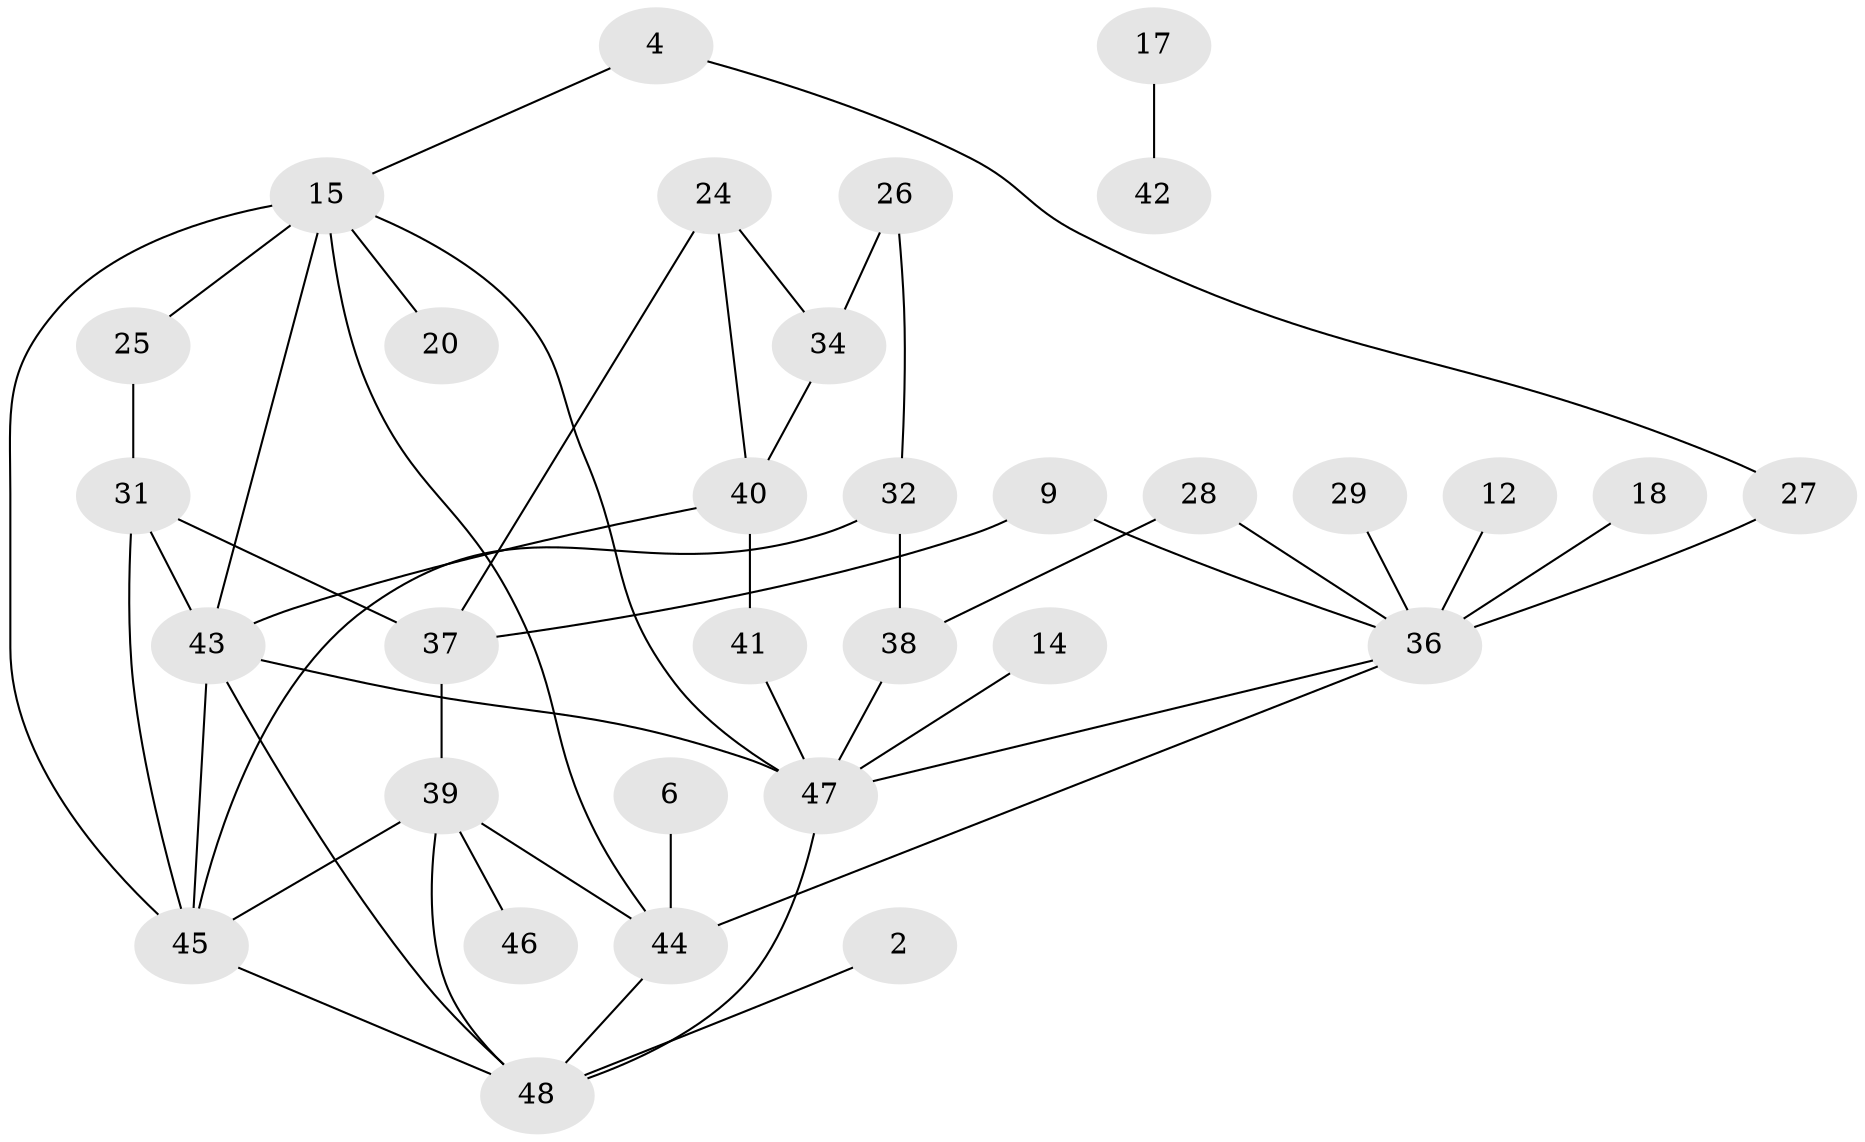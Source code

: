 // original degree distribution, {3: 0.15789473684210525, 0: 0.14736842105263157, 2: 0.23157894736842105, 1: 0.25263157894736843, 4: 0.14736842105263157, 5: 0.05263157894736842, 6: 0.010526315789473684}
// Generated by graph-tools (version 1.1) at 2025/25/03/09/25 03:25:17]
// undirected, 32 vertices, 49 edges
graph export_dot {
graph [start="1"]
  node [color=gray90,style=filled];
  2;
  4;
  6;
  9;
  12;
  14;
  15;
  17;
  18;
  20;
  24;
  25;
  26;
  27;
  28;
  29;
  31;
  32;
  34;
  36;
  37;
  38;
  39;
  40;
  41;
  42;
  43;
  44;
  45;
  46;
  47;
  48;
  2 -- 48 [weight=1.0];
  4 -- 15 [weight=1.0];
  4 -- 27 [weight=1.0];
  6 -- 44 [weight=1.0];
  9 -- 36 [weight=1.0];
  9 -- 37 [weight=1.0];
  12 -- 36 [weight=1.0];
  14 -- 47 [weight=1.0];
  15 -- 20 [weight=1.0];
  15 -- 25 [weight=1.0];
  15 -- 43 [weight=2.0];
  15 -- 44 [weight=2.0];
  15 -- 45 [weight=1.0];
  15 -- 47 [weight=1.0];
  17 -- 42 [weight=1.0];
  18 -- 36 [weight=1.0];
  24 -- 34 [weight=1.0];
  24 -- 37 [weight=1.0];
  24 -- 40 [weight=1.0];
  25 -- 31 [weight=1.0];
  26 -- 32 [weight=1.0];
  26 -- 34 [weight=1.0];
  27 -- 36 [weight=3.0];
  28 -- 36 [weight=1.0];
  28 -- 38 [weight=1.0];
  29 -- 36 [weight=1.0];
  31 -- 37 [weight=1.0];
  31 -- 43 [weight=1.0];
  31 -- 45 [weight=1.0];
  32 -- 38 [weight=1.0];
  32 -- 45 [weight=1.0];
  34 -- 40 [weight=1.0];
  36 -- 44 [weight=1.0];
  36 -- 47 [weight=1.0];
  37 -- 39 [weight=1.0];
  38 -- 47 [weight=1.0];
  39 -- 44 [weight=1.0];
  39 -- 45 [weight=1.0];
  39 -- 46 [weight=1.0];
  39 -- 48 [weight=1.0];
  40 -- 41 [weight=1.0];
  40 -- 43 [weight=1.0];
  41 -- 47 [weight=1.0];
  43 -- 45 [weight=1.0];
  43 -- 47 [weight=1.0];
  43 -- 48 [weight=1.0];
  44 -- 48 [weight=1.0];
  45 -- 48 [weight=1.0];
  47 -- 48 [weight=1.0];
}
